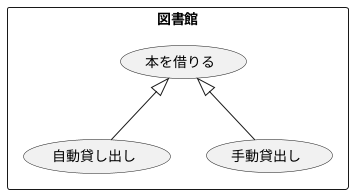 @startuml ユースケース図
    ' left to right direction
    rectangle 図書館{
    usecase 本を借りる
    usecase 自動貸し出し
    usecase 手動貸出し
    }
    本を借りる<|-- 自動貸し出し
    本を借りる<|-- 手動貸出し
@enduml